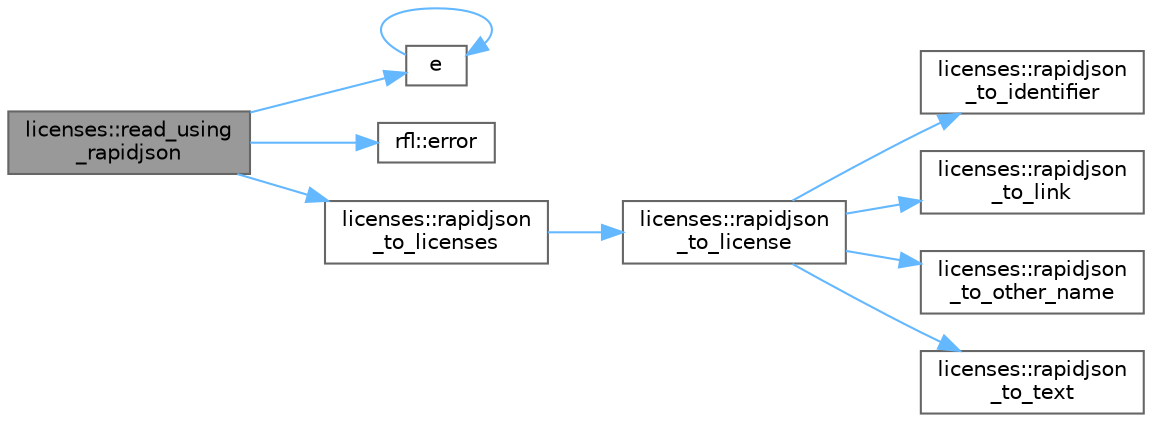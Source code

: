 digraph "licenses::read_using_rapidjson"
{
 // LATEX_PDF_SIZE
  bgcolor="transparent";
  edge [fontname=Helvetica,fontsize=10,labelfontname=Helvetica,labelfontsize=10];
  node [fontname=Helvetica,fontsize=10,shape=box,height=0.2,width=0.4];
  rankdir="LR";
  Node1 [id="Node000001",label="licenses::read_using\l_rapidjson",height=0.2,width=0.4,color="gray40", fillcolor="grey60", style="filled", fontcolor="black",tooltip=" "];
  Node1 -> Node2 [id="edge1_Node000001_Node000002",color="steelblue1",style="solid",tooltip=" "];
  Node2 [id="Node000002",label="e",height=0.2,width=0.4,color="grey40", fillcolor="white", style="filled",URL="$_cwise__array__power__array_8cpp.html#a9cb86ff854760bf91a154f2724a9101d",tooltip=" "];
  Node2 -> Node2 [id="edge2_Node000002_Node000002",color="steelblue1",style="solid",tooltip=" "];
  Node1 -> Node3 [id="edge3_Node000001_Node000003",color="steelblue1",style="solid",tooltip=" "];
  Node3 [id="Node000003",label="rfl::error",height=0.2,width=0.4,color="grey40", fillcolor="white", style="filled",URL="$namespacerfl.html#a6625864c6c297dfdc3d3c3ee3181dd8c",tooltip="Shorthand for unexpected error."];
  Node1 -> Node4 [id="edge4_Node000001_Node000004",color="steelblue1",style="solid",tooltip=" "];
  Node4 [id="Node000004",label="licenses::rapidjson\l_to_licenses",height=0.2,width=0.4,color="grey40", fillcolor="white", style="filled",URL="$namespacelicenses.html#a589925653e144bddce3f6ca65a82c5be",tooltip=" "];
  Node4 -> Node5 [id="edge5_Node000004_Node000005",color="steelblue1",style="solid",tooltip=" "];
  Node5 [id="Node000005",label="licenses::rapidjson\l_to_license",height=0.2,width=0.4,color="grey40", fillcolor="white", style="filled",URL="$namespacelicenses.html#a716e12f501f35f66c5d705de60591263",tooltip=" "];
  Node5 -> Node6 [id="edge6_Node000005_Node000006",color="steelblue1",style="solid",tooltip=" "];
  Node6 [id="Node000006",label="licenses::rapidjson\l_to_identifier",height=0.2,width=0.4,color="grey40", fillcolor="white", style="filled",URL="$namespacelicenses.html#af252415f59d22665dcb996119e7733c9",tooltip=" "];
  Node5 -> Node7 [id="edge7_Node000005_Node000007",color="steelblue1",style="solid",tooltip=" "];
  Node7 [id="Node000007",label="licenses::rapidjson\l_to_link",height=0.2,width=0.4,color="grey40", fillcolor="white", style="filled",URL="$namespacelicenses.html#a958a493f39def02b9ec66f93bb0dc59b",tooltip=" "];
  Node5 -> Node8 [id="edge8_Node000005_Node000008",color="steelblue1",style="solid",tooltip=" "];
  Node8 [id="Node000008",label="licenses::rapidjson\l_to_other_name",height=0.2,width=0.4,color="grey40", fillcolor="white", style="filled",URL="$namespacelicenses.html#a9d61550cdcb98890eb5154d4bb59ec9c",tooltip=" "];
  Node5 -> Node9 [id="edge9_Node000005_Node000009",color="steelblue1",style="solid",tooltip=" "];
  Node9 [id="Node000009",label="licenses::rapidjson\l_to_text",height=0.2,width=0.4,color="grey40", fillcolor="white", style="filled",URL="$namespacelicenses.html#ac8b1cd7ca521ccf9e94d9052fad95ce8",tooltip=" "];
}
